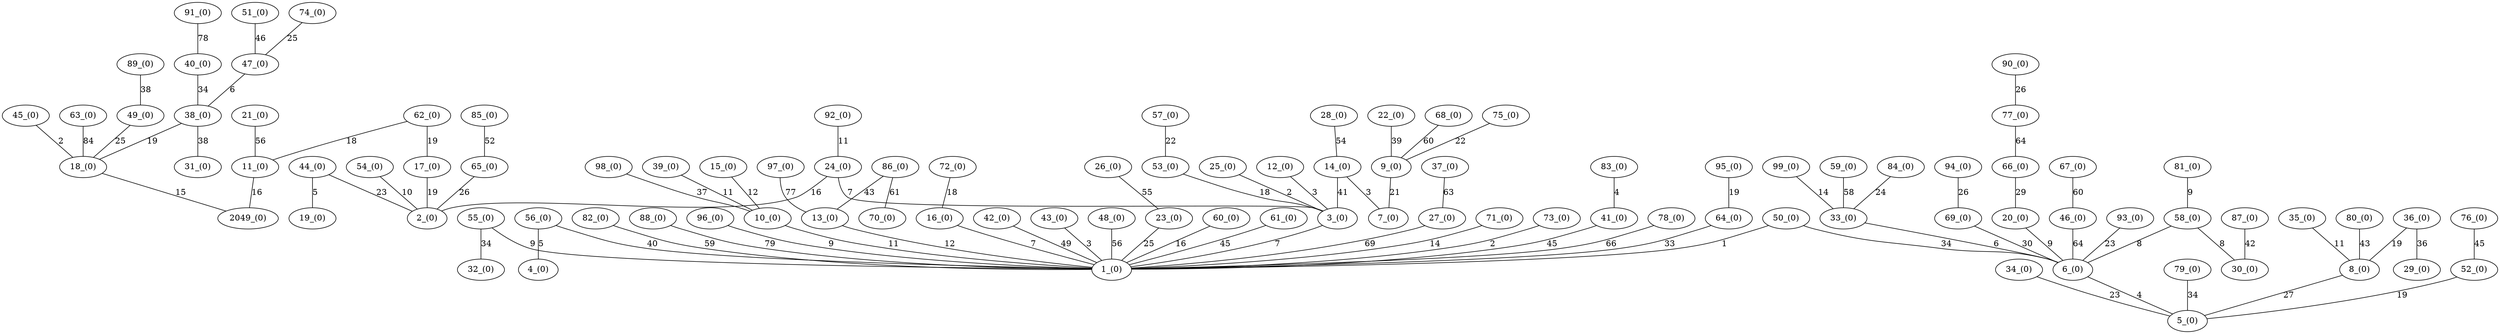 graph {
    "2049_(0)" [kruskal=63,weight=0,]
    "1_(0)" [kruskal=63,weight=0,]
    "2_(0)" [kruskal=63,weight=0,]
    "3_(0)" [kruskal=63,weight=0,]
    "4_(0)" [kruskal=63,weight=0,]
    "5_(0)" [kruskal=63,weight=0,]
    "6_(0)" [kruskal=63,weight=0,]
    "7_(0)" [kruskal=63,weight=0,]
    "8_(0)" [kruskal=63,weight=0,]
    "9_(0)" [kruskal=63,weight=0,]
    "10_(0)" [kruskal=63,weight=0,]
    "11_(0)" [kruskal=63,weight=0,]
    "12_(0)" [kruskal=63,weight=0,]
    "13_(0)" [kruskal=63,weight=0,]
    "14_(0)" [kruskal=63,weight=0,]
    "15_(0)" [kruskal=63,weight=0,]
    "16_(0)" [kruskal=63,weight=0,]
    "17_(0)" [kruskal=63,weight=0,]
    "18_(0)" [kruskal=63,weight=0,]
    "19_(0)" [kruskal=63,weight=0,]
    "20_(0)" [kruskal=63,weight=0,]
    "21_(0)" [kruskal=63,weight=0,]
    "22_(0)" [kruskal=63,weight=0,]
    "23_(0)" [kruskal=63,weight=0,]
    "24_(0)" [kruskal=63,weight=0,]
    "25_(0)" [kruskal=63,weight=0,]
    "26_(0)" [kruskal=63,weight=0,]
    "27_(0)" [kruskal=63,weight=0,]
    "28_(0)" [kruskal=63,weight=0,]
    "29_(0)" [kruskal=63,weight=0,]
    "30_(0)" [kruskal=63,weight=0,]
    "31_(0)" [kruskal=63,weight=0,]
    "32_(0)" [kruskal=63,weight=0,]
    "33_(0)" [kruskal=63,weight=0,]
    "34_(0)" [kruskal=63,weight=0,]
    "35_(0)" [kruskal=63,weight=0,]
    "36_(0)" [kruskal=63,weight=0,]
    "37_(0)" [kruskal=63,weight=0,]
    "38_(0)" [kruskal=63,weight=0,]
    "39_(0)" [kruskal=63,weight=0,]
    "40_(0)" [kruskal=63,weight=0,]
    "41_(0)" [kruskal=63,weight=0,]
    "42_(0)" [kruskal=63,weight=0,]
    "43_(0)" [kruskal=63,weight=0,]
    "44_(0)" [kruskal=63,weight=0,]
    "45_(0)" [kruskal=63,weight=0,]
    "46_(0)" [kruskal=63,weight=0,]
    "47_(0)" [kruskal=63,weight=0,]
    "48_(0)" [kruskal=63,weight=0,]
    "49_(0)" [kruskal=63,weight=0,]
    "50_(0)" [kruskal=63,weight=0,]
    "51_(0)" [kruskal=63,weight=0,]
    "52_(0)" [kruskal=63,weight=0,]
    "53_(0)" [kruskal=63,weight=0,]
    "54_(0)" [kruskal=63,weight=0,]
    "55_(0)" [kruskal=63,weight=0,]
    "56_(0)" [kruskal=63,weight=0,]
    "57_(0)" [kruskal=63,weight=0,]
    "58_(0)" [kruskal=63,weight=0,]
    "59_(0)" [kruskal=63,weight=0,]
    "60_(0)" [kruskal=63,weight=0,]
    "61_(0)" [kruskal=63,weight=0,]
    "62_(0)" [kruskal=63,weight=0,]
    "63_(0)" [kruskal=63,weight=0,]
    "64_(0)" [kruskal=63,weight=0,]
    "65_(0)" [kruskal=63,weight=0,]
    "66_(0)" [kruskal=63,weight=0,]
    "67_(0)" [kruskal=63,weight=0,]
    "68_(0)" [kruskal=63,weight=0,]
    "69_(0)" [kruskal=63,weight=0,]
    "70_(0)" [kruskal=63,weight=0,]
    "71_(0)" [kruskal=63,weight=0,]
    "72_(0)" [kruskal=63,weight=0,]
    "73_(0)" [kruskal=63,weight=0,]
    "74_(0)" [kruskal=63,weight=0,]
    "75_(0)" [kruskal=63,weight=0,]
    "76_(0)" [kruskal=63,weight=0,]
    "77_(0)" [kruskal=63,weight=0,]
    "78_(0)" [kruskal=63,weight=0,]
    "79_(0)" [kruskal=63,weight=0,]
    "80_(0)" [kruskal=63,weight=0,]
    "81_(0)" [kruskal=63,weight=0,]
    "82_(0)" [kruskal=63,weight=0,]
    "83_(0)" [kruskal=63,weight=0,]
    "84_(0)" [kruskal=63,weight=0,]
    "85_(0)" [kruskal=63,weight=0,]
    "86_(0)" [kruskal=63,weight=0,]
    "87_(0)" [kruskal=63,weight=0,]
    "88_(0)" [kruskal=63,weight=0,]
    "89_(0)" [kruskal=63,weight=0,]
    "90_(0)" [kruskal=63,weight=0,]
    "91_(0)" [kruskal=63,weight=0,]
    "92_(0)" [kruskal=63,weight=0,]
    "93_(0)" [kruskal=63,weight=0,]
    "94_(0)" [kruskal=63,weight=0,]
    "95_(0)" [kruskal=63,weight=0,]
    "96_(0)" [kruskal=63,weight=0,]
    "97_(0)" [kruskal=63,weight=0,]
    "98_(0)" [kruskal=63,weight=0,]
    "99_(0)" [kruskal=63,weight=0,]
    "50_(0)" -- "1_(0)" [label=1, weight=1]
    "25_(0)" -- "3_(0)" [label=2, weight=2]
    "45_(0)" -- "18_(0)" [label=2, weight=2]
    "73_(0)" -- "1_(0)" [label=2, weight=2]
    "12_(0)" -- "3_(0)" [label=3, weight=3]
    "14_(0)" -- "7_(0)" [label=3, weight=3]
    "43_(0)" -- "1_(0)" [label=3, weight=3]
    "6_(0)" -- "5_(0)" [label=4, weight=4]
    "83_(0)" -- "41_(0)" [label=4, weight=4]
    "44_(0)" -- "19_(0)" [label=5, weight=5]
    "56_(0)" -- "4_(0)" [label=5, weight=5]
    "33_(0)" -- "6_(0)" [label=6, weight=6]
    "47_(0)" -- "38_(0)" [label=6, weight=6]
    "3_(0)" -- "1_(0)" [label=7, weight=7]
    "16_(0)" -- "1_(0)" [label=7, weight=7]
    "24_(0)" -- "3_(0)" [label=7, weight=7]
    "58_(0)" -- "30_(0)" [label=8, weight=8]
    "58_(0)" -- "6_(0)" [label=8, weight=8]
    "20_(0)" -- "6_(0)" [label=9, weight=9]
    "55_(0)" -- "1_(0)" [label=9, weight=9]
    "81_(0)" -- "58_(0)" [label=9, weight=9]
    "96_(0)" -- "1_(0)" [label=9, weight=9]
    "54_(0)" -- "2_(0)" [label=10, weight=10]
    "10_(0)" -- "1_(0)" [label=11, weight=11]
    "35_(0)" -- "8_(0)" [label=11, weight=11]
    "39_(0)" -- "10_(0)" [label=11, weight=11]
    "92_(0)" -- "24_(0)" [label=11, weight=11]
    "13_(0)" -- "1_(0)" [label=12, weight=12]
    "15_(0)" -- "10_(0)" [label=12, weight=12]
    "71_(0)" -- "1_(0)" [label=14, weight=14]
    "99_(0)" -- "33_(0)" [label=14, weight=14]
    "18_(0)" -- "2049_(0)" [label=15, weight=15]
    "11_(0)" -- "2049_(0)" [label=16, weight=16]
    "24_(0)" -- "2_(0)" [label=16, weight=16]
    "60_(0)" -- "1_(0)" [label=16, weight=16]
    "53_(0)" -- "3_(0)" [label=18, weight=18]
    "62_(0)" -- "11_(0)" [label=18, weight=18]
    "72_(0)" -- "16_(0)" [label=18, weight=18]
    "17_(0)" -- "2_(0)" [label=19, weight=19]
    "36_(0)" -- "8_(0)" [label=19, weight=19]
    "38_(0)" -- "18_(0)" [label=19, weight=19]
    "52_(0)" -- "5_(0)" [label=19, weight=19]
    "62_(0)" -- "17_(0)" [label=19, weight=19]
    "95_(0)" -- "64_(0)" [label=19, weight=19]
    "9_(0)" -- "7_(0)" [label=21, weight=21]
    "57_(0)" -- "53_(0)" [label=22, weight=22]
    "75_(0)" -- "9_(0)" [label=22, weight=22]
    "34_(0)" -- "5_(0)" [label=23, weight=23]
    "44_(0)" -- "2_(0)" [label=23, weight=23]
    "93_(0)" -- "6_(0)" [label=23, weight=23]
    "84_(0)" -- "33_(0)" [label=24, weight=24]
    "23_(0)" -- "1_(0)" [label=25, weight=25]
    "49_(0)" -- "18_(0)" [label=25, weight=25]
    "74_(0)" -- "47_(0)" [label=25, weight=25]
    "65_(0)" -- "2_(0)" [label=26, weight=26]
    "90_(0)" -- "77_(0)" [label=26, weight=26]
    "94_(0)" -- "69_(0)" [label=26, weight=26]
    "8_(0)" -- "5_(0)" [label=27, weight=27]
    "66_(0)" -- "20_(0)" [label=29, weight=29]
    "69_(0)" -- "6_(0)" [label=30, weight=30]
    "64_(0)" -- "1_(0)" [label=33, weight=33]
    "40_(0)" -- "38_(0)" [label=34, weight=34]
    "50_(0)" -- "6_(0)" [label=34, weight=34]
    "55_(0)" -- "32_(0)" [label=34, weight=34]
    "79_(0)" -- "5_(0)" [label=34, weight=34]
    "36_(0)" -- "29_(0)" [label=36, weight=36]
    "98_(0)" -- "10_(0)" [label=37, weight=37]
    "38_(0)" -- "31_(0)" [label=38, weight=38]
    "89_(0)" -- "49_(0)" [label=38, weight=38]
    "22_(0)" -- "9_(0)" [label=39, weight=39]
    "56_(0)" -- "1_(0)" [label=40, weight=40]
    "14_(0)" -- "3_(0)" [label=41, weight=41]
    "87_(0)" -- "30_(0)" [label=42, weight=42]
    "80_(0)" -- "8_(0)" [label=43, weight=43]
    "86_(0)" -- "13_(0)" [label=43, weight=43]
    "41_(0)" -- "1_(0)" [label=45, weight=45]
    "61_(0)" -- "1_(0)" [label=45, weight=45]
    "76_(0)" -- "52_(0)" [label=45, weight=45]
    "51_(0)" -- "47_(0)" [label=46, weight=46]
    "42_(0)" -- "1_(0)" [label=49, weight=49]
    "85_(0)" -- "65_(0)" [label=52, weight=52]
    "28_(0)" -- "14_(0)" [label=54, weight=54]
    "26_(0)" -- "23_(0)" [label=55, weight=55]
    "21_(0)" -- "11_(0)" [label=56, weight=56]
    "48_(0)" -- "1_(0)" [label=56, weight=56]
    "59_(0)" -- "33_(0)" [label=58, weight=58]
    "82_(0)" -- "1_(0)" [label=59, weight=59]
    "67_(0)" -- "46_(0)" [label=60, weight=60]
    "68_(0)" -- "9_(0)" [label=60, weight=60]
    "86_(0)" -- "70_(0)" [label=61, weight=61]
    "37_(0)" -- "27_(0)" [label=63, weight=63]
    "46_(0)" -- "6_(0)" [label=64, weight=64]
    "77_(0)" -- "66_(0)" [label=64, weight=64]
    "78_(0)" -- "1_(0)" [label=66, weight=66]
    "27_(0)" -- "1_(0)" [label=69, weight=69]
    "97_(0)" -- "13_(0)" [label=77, weight=77]
    "91_(0)" -- "40_(0)" [label=78, weight=78]
    "88_(0)" -- "1_(0)" [label=79, weight=79]
    "63_(0)" -- "18_(0)" [label=84, weight=84]
}
